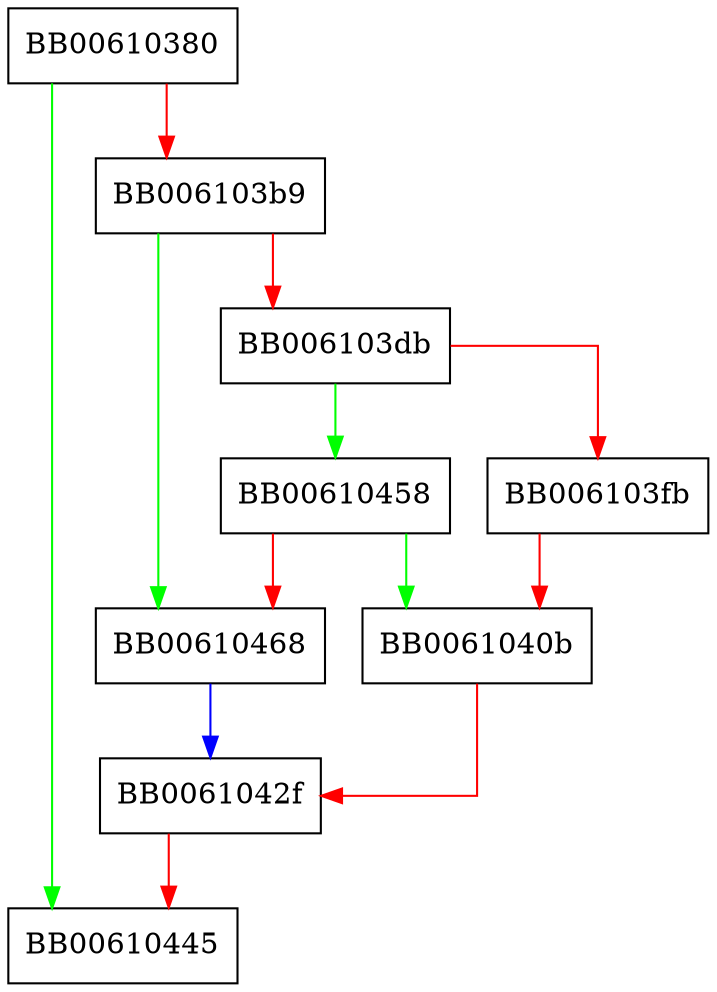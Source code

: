 digraph OCSP_request_add1_nonce {
  node [shape="box"];
  graph [splines=ortho];
  BB00610380 -> BB00610445 [color="green"];
  BB00610380 -> BB006103b9 [color="red"];
  BB006103b9 -> BB00610468 [color="green"];
  BB006103b9 -> BB006103db [color="red"];
  BB006103db -> BB00610458 [color="green"];
  BB006103db -> BB006103fb [color="red"];
  BB006103fb -> BB0061040b [color="red"];
  BB0061040b -> BB0061042f [color="red"];
  BB0061042f -> BB00610445 [color="red"];
  BB00610458 -> BB0061040b [color="green"];
  BB00610458 -> BB00610468 [color="red"];
  BB00610468 -> BB0061042f [color="blue"];
}